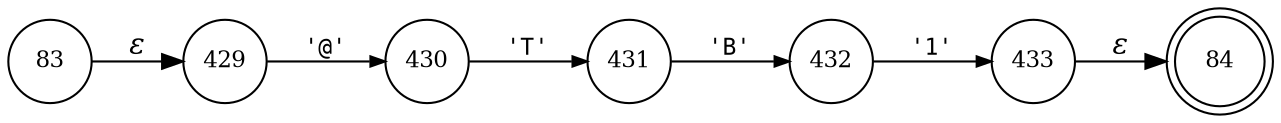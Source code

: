 digraph ATN {
rankdir=LR;
s84[fontsize=11, label="84", shape=doublecircle, fixedsize=true, width=.6];
s432[fontsize=11,label="432", shape=circle, fixedsize=true, width=.55, peripheries=1];
s433[fontsize=11,label="433", shape=circle, fixedsize=true, width=.55, peripheries=1];
s83[fontsize=11,label="83", shape=circle, fixedsize=true, width=.55, peripheries=1];
s429[fontsize=11,label="429", shape=circle, fixedsize=true, width=.55, peripheries=1];
s430[fontsize=11,label="430", shape=circle, fixedsize=true, width=.55, peripheries=1];
s431[fontsize=11,label="431", shape=circle, fixedsize=true, width=.55, peripheries=1];
s83 -> s429 [fontname="Times-Italic", label="&epsilon;"];
s429 -> s430 [fontsize=11, fontname="Courier", arrowsize=.7, label = "'@'", arrowhead = normal];
s430 -> s431 [fontsize=11, fontname="Courier", arrowsize=.7, label = "'T'", arrowhead = normal];
s431 -> s432 [fontsize=11, fontname="Courier", arrowsize=.7, label = "'B'", arrowhead = normal];
s432 -> s433 [fontsize=11, fontname="Courier", arrowsize=.7, label = "'1'", arrowhead = normal];
s433 -> s84 [fontname="Times-Italic", label="&epsilon;"];
}